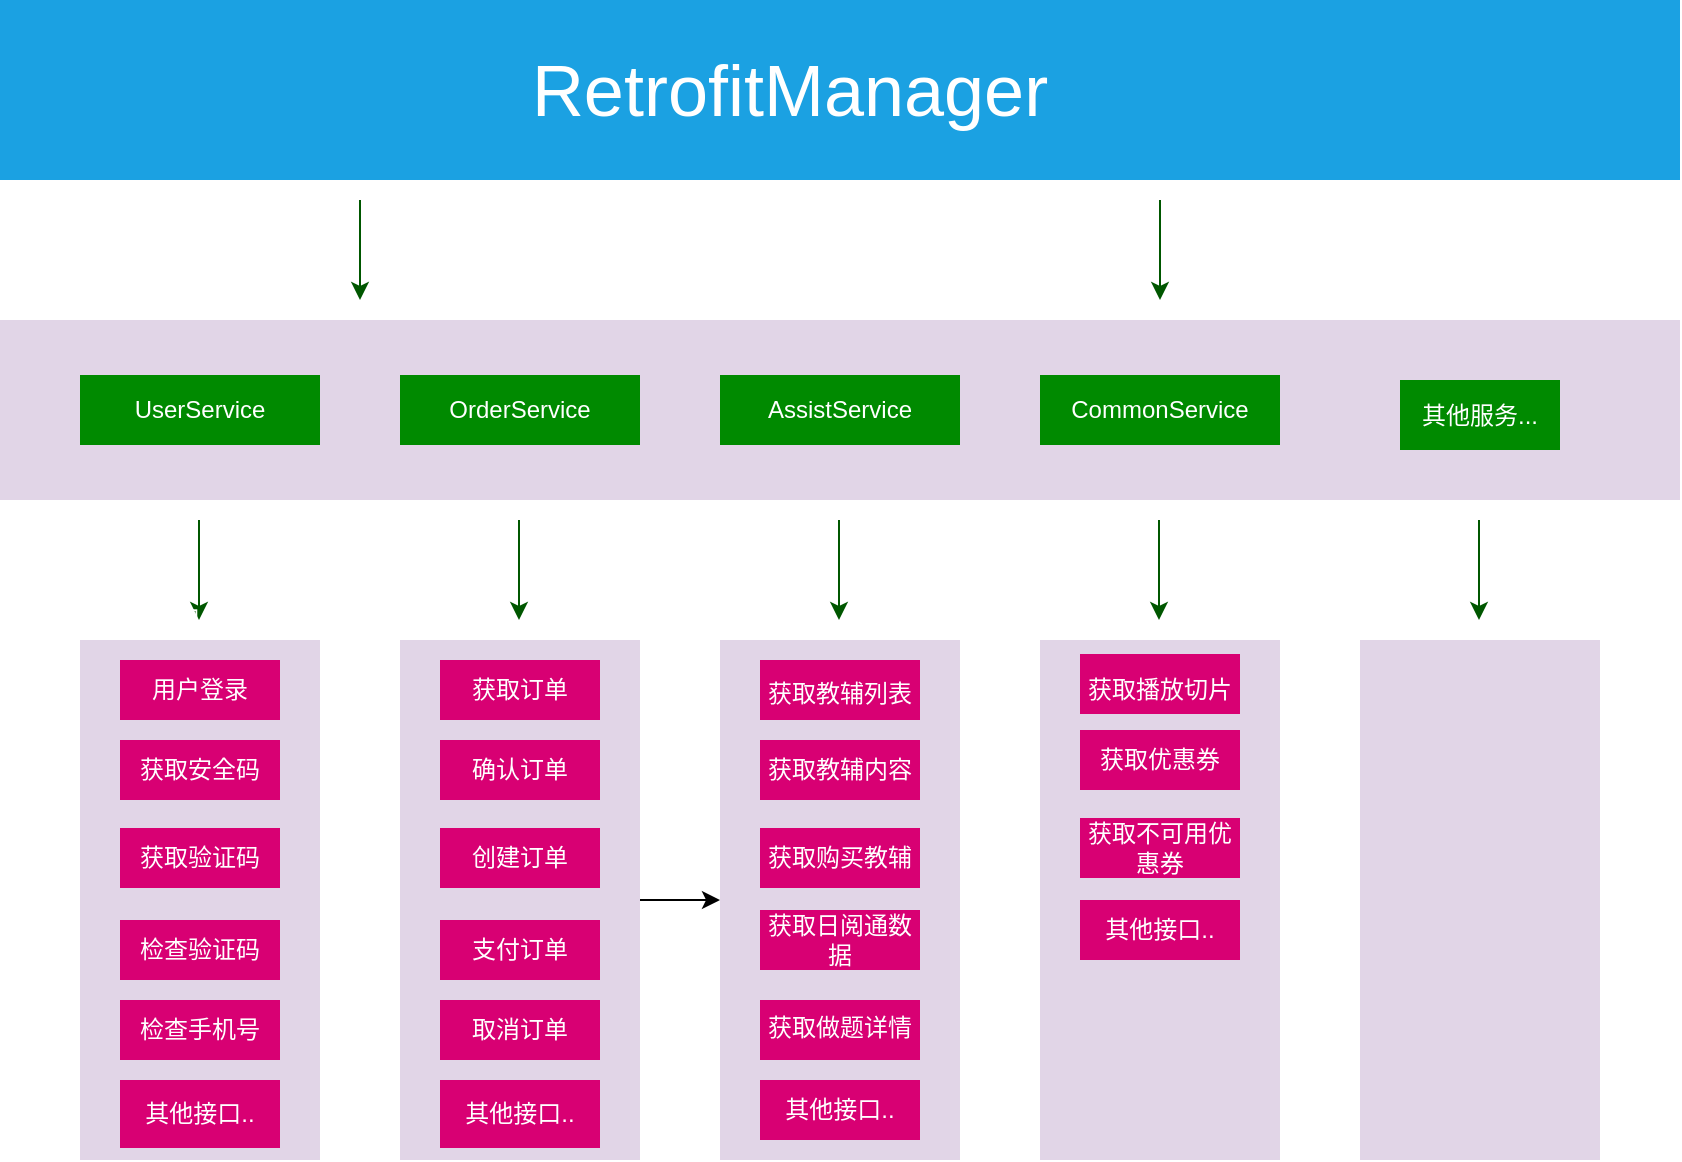 <mxfile version="14.8.2" type="github">
  <diagram id="Ht1M8jgEwFfnCIfOTk4-" name="Page-1">
    <mxGraphModel dx="1372" dy="743" grid="1" gridSize="10" guides="1" tooltips="1" connect="1" arrows="1" fold="1" page="1" pageScale="1" pageWidth="1169" pageHeight="827" math="0" shadow="0">
      <root>
        <mxCell id="0" />
        <mxCell id="1" parent="0" />
        <mxCell id="s-kTB0kEWbQ2VdYI4u_3-1" value="" style="rounded=0;whiteSpace=wrap;html=1;fillColor=#1ba1e2;fontColor=#ffffff;strokeColor=none;" vertex="1" parent="1">
          <mxGeometry x="240" width="840" height="90" as="geometry" />
        </mxCell>
        <mxCell id="s-kTB0kEWbQ2VdYI4u_3-2" value="&lt;font style=&quot;font-size: 36px&quot;&gt;RetrofitManager&lt;/font&gt;" style="text;html=1;strokeColor=none;fillColor=none;align=center;verticalAlign=middle;whiteSpace=wrap;rounded=0;fontColor=#FFFFFF;" vertex="1" parent="1">
          <mxGeometry x="590" y="30" width="90" height="30" as="geometry" />
        </mxCell>
        <mxCell id="s-kTB0kEWbQ2VdYI4u_3-3" value="" style="rounded=0;whiteSpace=wrap;html=1;fillColor=#e1d5e7;strokeColor=none;" vertex="1" parent="1">
          <mxGeometry x="240" y="160" width="840" height="90" as="geometry" />
        </mxCell>
        <mxCell id="s-kTB0kEWbQ2VdYI4u_3-4" value="UserService" style="rounded=0;whiteSpace=wrap;html=1;fillColor=#008a00;fontColor=#ffffff;strokeColor=none;" vertex="1" parent="1">
          <mxGeometry x="280" y="187.5" width="120" height="35" as="geometry" />
        </mxCell>
        <mxCell id="s-kTB0kEWbQ2VdYI4u_3-5" value="CommonService" style="rounded=0;whiteSpace=wrap;html=1;fillColor=#008a00;fontColor=#ffffff;strokeColor=none;" vertex="1" parent="1">
          <mxGeometry x="760" y="187.5" width="120" height="35" as="geometry" />
        </mxCell>
        <mxCell id="s-kTB0kEWbQ2VdYI4u_3-6" value="AssistService" style="rounded=0;whiteSpace=wrap;html=1;fillColor=#008a00;fontColor=#ffffff;strokeColor=none;" vertex="1" parent="1">
          <mxGeometry x="600" y="187.5" width="120" height="35" as="geometry" />
        </mxCell>
        <mxCell id="s-kTB0kEWbQ2VdYI4u_3-7" value="OrderService" style="rounded=0;whiteSpace=wrap;html=1;fillColor=#008a00;fontColor=#ffffff;strokeColor=none;" vertex="1" parent="1">
          <mxGeometry x="440" y="187.5" width="120" height="35" as="geometry" />
        </mxCell>
        <mxCell id="s-kTB0kEWbQ2VdYI4u_3-9" value="&lt;div style=&quot;font-size: 16px&quot;&gt;&lt;br&gt;&lt;/div&gt;" style="rounded=0;whiteSpace=wrap;html=1;align=left;fillColor=#e1d5e7;strokeColor=none;" vertex="1" parent="1">
          <mxGeometry x="280" y="320" width="120" height="260" as="geometry" />
        </mxCell>
        <mxCell id="s-kTB0kEWbQ2VdYI4u_3-10" value="" style="endArrow=classic;html=1;fillColor=#008a00;strokeColor=#005700;" edge="1" parent="1">
          <mxGeometry width="50" height="50" relative="1" as="geometry">
            <mxPoint x="420" y="100" as="sourcePoint" />
            <mxPoint x="420" y="150" as="targetPoint" />
          </mxGeometry>
        </mxCell>
        <mxCell id="s-kTB0kEWbQ2VdYI4u_3-11" value="" style="endArrow=classic;html=1;fillColor=#008a00;strokeColor=#005700;" edge="1" parent="1">
          <mxGeometry width="50" height="50" relative="1" as="geometry">
            <mxPoint x="820" y="100" as="sourcePoint" />
            <mxPoint x="820" y="150" as="targetPoint" />
          </mxGeometry>
        </mxCell>
        <mxCell id="s-kTB0kEWbQ2VdYI4u_3-12" value="" style="endArrow=classic;html=1;fillColor=#008a00;strokeColor=#005700;" edge="1" parent="1">
          <mxGeometry width="50" height="50" relative="1" as="geometry">
            <mxPoint x="339.5" y="260" as="sourcePoint" />
            <mxPoint x="339.5" y="310" as="targetPoint" />
          </mxGeometry>
        </mxCell>
        <mxCell id="s-kTB0kEWbQ2VdYI4u_3-17" value="其他服务..." style="rounded=0;whiteSpace=wrap;html=1;fillColor=#008a00;fontColor=#ffffff;strokeColor=none;" vertex="1" parent="1">
          <mxGeometry x="940" y="190" width="80" height="35" as="geometry" />
        </mxCell>
        <mxCell id="s-kTB0kEWbQ2VdYI4u_3-18" value="用户登录" style="rounded=0;whiteSpace=wrap;html=1;fontColor=#ffffff;fillColor=#d80073;strokeColor=none;" vertex="1" parent="1">
          <mxGeometry x="300" y="330" width="80" height="30" as="geometry" />
        </mxCell>
        <mxCell id="s-kTB0kEWbQ2VdYI4u_3-19" value="用户" style="text;html=1;strokeColor=none;fillColor=none;align=center;verticalAlign=middle;whiteSpace=wrap;rounded=0;fontColor=#FFFFFF;" vertex="1" parent="1">
          <mxGeometry x="320" y="300" width="40" height="20" as="geometry" />
        </mxCell>
        <mxCell id="s-kTB0kEWbQ2VdYI4u_3-20" value="获取安全码" style="rounded=0;whiteSpace=wrap;html=1;fontColor=#ffffff;fillColor=#d80073;strokeColor=none;" vertex="1" parent="1">
          <mxGeometry x="300" y="370" width="80" height="30" as="geometry" />
        </mxCell>
        <mxCell id="s-kTB0kEWbQ2VdYI4u_3-21" value="获取验证码" style="rounded=0;whiteSpace=wrap;html=1;fontColor=#ffffff;fillColor=#d80073;strokeColor=none;" vertex="1" parent="1">
          <mxGeometry x="300" y="414" width="80" height="30" as="geometry" />
        </mxCell>
        <mxCell id="s-kTB0kEWbQ2VdYI4u_3-22" value="检查验证码" style="rounded=0;whiteSpace=wrap;html=1;fontColor=#ffffff;fillColor=#d80073;strokeColor=none;" vertex="1" parent="1">
          <mxGeometry x="300" y="460" width="80" height="30" as="geometry" />
        </mxCell>
        <mxCell id="s-kTB0kEWbQ2VdYI4u_3-23" value="检查手机号" style="rounded=0;whiteSpace=wrap;html=1;fontColor=#ffffff;fillColor=#d80073;strokeColor=none;" vertex="1" parent="1">
          <mxGeometry x="300" y="500" width="80" height="30" as="geometry" />
        </mxCell>
        <mxCell id="s-kTB0kEWbQ2VdYI4u_3-24" value="其他接口.." style="rounded=0;whiteSpace=wrap;html=1;fontColor=#ffffff;fillColor=#d80073;strokeColor=none;" vertex="1" parent="1">
          <mxGeometry x="300" y="540" width="80" height="34" as="geometry" />
        </mxCell>
        <mxCell id="s-kTB0kEWbQ2VdYI4u_3-37" value="" style="edgeStyle=orthogonalEdgeStyle;rounded=0;orthogonalLoop=1;jettySize=auto;html=1;fontColor=#FFFFFF;" edge="1" parent="1" source="s-kTB0kEWbQ2VdYI4u_3-26" target="s-kTB0kEWbQ2VdYI4u_3-27">
          <mxGeometry relative="1" as="geometry" />
        </mxCell>
        <mxCell id="s-kTB0kEWbQ2VdYI4u_3-26" value="&lt;div style=&quot;font-size: 16px&quot;&gt;&lt;br&gt;&lt;/div&gt;" style="rounded=0;whiteSpace=wrap;html=1;align=left;fillColor=#e1d5e7;strokeColor=none;" vertex="1" parent="1">
          <mxGeometry x="440" y="320" width="120" height="260" as="geometry" />
        </mxCell>
        <mxCell id="s-kTB0kEWbQ2VdYI4u_3-27" value="&lt;div style=&quot;font-size: 16px&quot;&gt;&lt;br&gt;&lt;/div&gt;" style="rounded=0;whiteSpace=wrap;html=1;align=left;fillColor=#e1d5e7;strokeColor=none;" vertex="1" parent="1">
          <mxGeometry x="600" y="320" width="120" height="260" as="geometry" />
        </mxCell>
        <mxCell id="s-kTB0kEWbQ2VdYI4u_3-28" value="&lt;div style=&quot;font-size: 16px&quot;&gt;&lt;br&gt;&lt;/div&gt;" style="rounded=0;whiteSpace=wrap;html=1;align=left;fillColor=#e1d5e7;strokeColor=none;" vertex="1" parent="1">
          <mxGeometry x="760" y="320" width="120" height="260" as="geometry" />
        </mxCell>
        <mxCell id="s-kTB0kEWbQ2VdYI4u_3-29" value="&lt;div style=&quot;font-size: 16px&quot;&gt;&lt;br&gt;&lt;/div&gt;" style="rounded=0;whiteSpace=wrap;html=1;align=left;fillColor=#e1d5e7;strokeColor=none;" vertex="1" parent="1">
          <mxGeometry x="920" y="320" width="120" height="260" as="geometry" />
        </mxCell>
        <mxCell id="s-kTB0kEWbQ2VdYI4u_3-30" value="" style="endArrow=classic;html=1;fillColor=#008a00;strokeColor=#005700;" edge="1" parent="1">
          <mxGeometry width="50" height="50" relative="1" as="geometry">
            <mxPoint x="499.5" y="260" as="sourcePoint" />
            <mxPoint x="499.5" y="310" as="targetPoint" />
          </mxGeometry>
        </mxCell>
        <mxCell id="s-kTB0kEWbQ2VdYI4u_3-31" value="" style="endArrow=classic;html=1;fillColor=#008a00;strokeColor=#005700;" edge="1" parent="1">
          <mxGeometry width="50" height="50" relative="1" as="geometry">
            <mxPoint x="659.5" y="260" as="sourcePoint" />
            <mxPoint x="659.5" y="310" as="targetPoint" />
          </mxGeometry>
        </mxCell>
        <mxCell id="s-kTB0kEWbQ2VdYI4u_3-32" value="" style="endArrow=classic;html=1;fillColor=#008a00;strokeColor=#005700;" edge="1" parent="1">
          <mxGeometry width="50" height="50" relative="1" as="geometry">
            <mxPoint x="819.5" y="260" as="sourcePoint" />
            <mxPoint x="819.5" y="310" as="targetPoint" />
          </mxGeometry>
        </mxCell>
        <mxCell id="s-kTB0kEWbQ2VdYI4u_3-33" value="" style="endArrow=classic;html=1;fillColor=#008a00;strokeColor=#005700;" edge="1" parent="1">
          <mxGeometry width="50" height="50" relative="1" as="geometry">
            <mxPoint x="979.5" y="260" as="sourcePoint" />
            <mxPoint x="979.5" y="310" as="targetPoint" />
          </mxGeometry>
        </mxCell>
        <mxCell id="s-kTB0kEWbQ2VdYI4u_3-35" value="&lt;span style=&quot;color: rgba(0 , 0 , 0 , 0) ; font-family: monospace ; font-size: 0px&quot;&gt;获取&lt;/span&gt;" style="rounded=0;whiteSpace=wrap;html=1;fontColor=#ffffff;fillColor=#d80073;strokeColor=none;" vertex="1" parent="1">
          <mxGeometry x="460" y="330" width="80" height="30" as="geometry" />
        </mxCell>
        <mxCell id="s-kTB0kEWbQ2VdYI4u_3-36" value="获取订单" style="text;html=1;strokeColor=none;fillColor=none;align=center;verticalAlign=middle;whiteSpace=wrap;rounded=0;fontColor=#FFFFFF;" vertex="1" parent="1">
          <mxGeometry x="475" y="332" width="50" height="25" as="geometry" />
        </mxCell>
        <mxCell id="s-kTB0kEWbQ2VdYI4u_3-40" value="&lt;span style=&quot;color: rgba(0 , 0 , 0 , 0) ; font-family: monospace ; font-size: 0px&quot;&gt;方法&lt;/span&gt;" style="rounded=0;whiteSpace=wrap;html=1;fontColor=#ffffff;fillColor=#d80073;strokeColor=none;" vertex="1" parent="1">
          <mxGeometry x="460" y="370" width="80" height="30" as="geometry" />
        </mxCell>
        <mxCell id="s-kTB0kEWbQ2VdYI4u_3-41" value="&lt;span style=&quot;color: rgba(0 , 0 , 0 , 0) ; font-family: monospace ; font-size: 0px&quot;&gt;获取&lt;/span&gt;" style="rounded=0;whiteSpace=wrap;html=1;fontColor=#ffffff;fillColor=#d80073;strokeColor=none;" vertex="1" parent="1">
          <mxGeometry x="460" y="414" width="80" height="30" as="geometry" />
        </mxCell>
        <mxCell id="s-kTB0kEWbQ2VdYI4u_3-42" value="&lt;span style=&quot;color: rgba(0 , 0 , 0 , 0) ; font-family: monospace ; font-size: 0px&quot;&gt;获取&lt;/span&gt;" style="rounded=0;whiteSpace=wrap;html=1;fontColor=#ffffff;fillColor=#d80073;strokeColor=none;" vertex="1" parent="1">
          <mxGeometry x="460" y="460" width="80" height="30" as="geometry" />
        </mxCell>
        <mxCell id="s-kTB0kEWbQ2VdYI4u_3-43" value="确认订单" style="text;html=1;strokeColor=none;fillColor=none;align=center;verticalAlign=middle;whiteSpace=wrap;rounded=0;fontColor=#FFFFFF;" vertex="1" parent="1">
          <mxGeometry x="470" y="375" width="60" height="20" as="geometry" />
        </mxCell>
        <mxCell id="s-kTB0kEWbQ2VdYI4u_3-44" value="创建订单" style="text;html=1;strokeColor=none;fillColor=none;align=center;verticalAlign=middle;whiteSpace=wrap;rounded=0;fontColor=#FFFFFF;" vertex="1" parent="1">
          <mxGeometry x="470" y="419" width="60" height="20" as="geometry" />
        </mxCell>
        <mxCell id="s-kTB0kEWbQ2VdYI4u_3-45" value="支付订单" style="text;html=1;strokeColor=none;fillColor=none;align=center;verticalAlign=middle;whiteSpace=wrap;rounded=0;fontColor=#FFFFFF;" vertex="1" parent="1">
          <mxGeometry x="470" y="465" width="60" height="20" as="geometry" />
        </mxCell>
        <mxCell id="s-kTB0kEWbQ2VdYI4u_3-46" value="&lt;span style=&quot;color: rgba(0 , 0 , 0 , 0) ; font-family: monospace ; font-size: 0px&quot;&gt;获取&lt;/span&gt;" style="rounded=0;whiteSpace=wrap;html=1;fontColor=#ffffff;fillColor=#d80073;strokeColor=none;" vertex="1" parent="1">
          <mxGeometry x="460" y="500" width="80" height="30" as="geometry" />
        </mxCell>
        <mxCell id="s-kTB0kEWbQ2VdYI4u_3-47" value="取消订单" style="text;html=1;strokeColor=none;fillColor=none;align=center;verticalAlign=middle;whiteSpace=wrap;rounded=0;fontColor=#FFFFFF;" vertex="1" parent="1">
          <mxGeometry x="470" y="507.5" width="60" height="15" as="geometry" />
        </mxCell>
        <mxCell id="s-kTB0kEWbQ2VdYI4u_3-48" value="其他接口.." style="rounded=0;whiteSpace=wrap;html=1;fontColor=#ffffff;fillColor=#d80073;strokeColor=none;" vertex="1" parent="1">
          <mxGeometry x="460" y="540" width="80" height="34" as="geometry" />
        </mxCell>
        <mxCell id="s-kTB0kEWbQ2VdYI4u_3-49" value="&lt;span style=&quot;color: rgba(0 , 0 , 0 , 0) ; font-family: monospace ; font-size: 0px&quot;&gt;获取&lt;/span&gt;" style="rounded=0;whiteSpace=wrap;html=1;fontColor=#ffffff;fillColor=#d80073;strokeColor=none;" vertex="1" parent="1">
          <mxGeometry x="620" y="330" width="80" height="30" as="geometry" />
        </mxCell>
        <mxCell id="s-kTB0kEWbQ2VdYI4u_3-51" value="Text" style="text;html=1;strokeColor=none;fillColor=none;align=center;verticalAlign=middle;whiteSpace=wrap;rounded=0;fontColor=#FFFFFF;" vertex="1" parent="1">
          <mxGeometry x="680" y="270" width="40" height="20" as="geometry" />
        </mxCell>
        <mxCell id="s-kTB0kEWbQ2VdYI4u_3-53" value="获取教辅列表" style="text;html=1;strokeColor=none;fillColor=none;align=center;verticalAlign=middle;whiteSpace=wrap;rounded=0;fontColor=#FFFFFF;" vertex="1" parent="1">
          <mxGeometry x="620" y="337" width="80" height="20" as="geometry" />
        </mxCell>
        <mxCell id="s-kTB0kEWbQ2VdYI4u_3-55" value="&lt;span style=&quot;color: rgba(0 , 0 , 0 , 0) ; font-family: monospace ; font-size: 0px&quot;&gt;获取&lt;/span&gt;" style="rounded=0;whiteSpace=wrap;html=1;fontColor=#ffffff;fillColor=#d80073;strokeColor=none;" vertex="1" parent="1">
          <mxGeometry x="620" y="370" width="80" height="30" as="geometry" />
        </mxCell>
        <mxCell id="s-kTB0kEWbQ2VdYI4u_3-56" value="获取教辅内容" style="text;html=1;strokeColor=none;fillColor=none;align=center;verticalAlign=middle;whiteSpace=wrap;rounded=0;fontColor=#FFFFFF;" vertex="1" parent="1">
          <mxGeometry x="620" y="375" width="80" height="20" as="geometry" />
        </mxCell>
        <mxCell id="s-kTB0kEWbQ2VdYI4u_3-59" value="&lt;span style=&quot;color: rgba(0 , 0 , 0 , 0) ; font-family: monospace ; font-size: 0px&quot;&gt;获取&lt;/span&gt;" style="rounded=0;whiteSpace=wrap;html=1;fontColor=#ffffff;fillColor=#d80073;strokeColor=none;" vertex="1" parent="1">
          <mxGeometry x="620" y="414" width="80" height="30" as="geometry" />
        </mxCell>
        <mxCell id="s-kTB0kEWbQ2VdYI4u_3-60" value="&lt;span style=&quot;color: rgba(0 , 0 , 0 , 0) ; font-family: monospace ; font-size: 0px&quot;&gt;获取&lt;/span&gt;" style="rounded=0;whiteSpace=wrap;html=1;fontColor=#ffffff;fillColor=#d80073;strokeColor=none;" vertex="1" parent="1">
          <mxGeometry x="620" y="455" width="80" height="30" as="geometry" />
        </mxCell>
        <mxCell id="s-kTB0kEWbQ2VdYI4u_3-61" value="&lt;span style=&quot;color: rgba(0 , 0 , 0 , 0) ; font-family: monospace ; font-size: 0px&quot;&gt;获取&lt;/span&gt;" style="rounded=0;whiteSpace=wrap;html=1;fontColor=#ffffff;fillColor=#d80073;strokeColor=none;" vertex="1" parent="1">
          <mxGeometry x="620" y="500" width="80" height="30" as="geometry" />
        </mxCell>
        <mxCell id="s-kTB0kEWbQ2VdYI4u_3-62" value="&lt;span style=&quot;color: rgba(0 , 0 , 0 , 0) ; font-family: monospace ; font-size: 0px&quot;&gt;获取&lt;/span&gt;" style="rounded=0;whiteSpace=wrap;html=1;fontColor=#ffffff;fillColor=#d80073;strokeColor=none;" vertex="1" parent="1">
          <mxGeometry x="620" y="540" width="80" height="30" as="geometry" />
        </mxCell>
        <mxCell id="s-kTB0kEWbQ2VdYI4u_3-63" value="获取购买教辅" style="text;html=1;strokeColor=none;fillColor=none;align=center;verticalAlign=middle;whiteSpace=wrap;rounded=0;fontColor=#FFFFFF;" vertex="1" parent="1">
          <mxGeometry x="620" y="419" width="80" height="20" as="geometry" />
        </mxCell>
        <mxCell id="s-kTB0kEWbQ2VdYI4u_3-64" value="获取日阅通数据" style="text;html=1;strokeColor=none;fillColor=none;align=center;verticalAlign=middle;whiteSpace=wrap;rounded=0;fontColor=#FFFFFF;" vertex="1" parent="1">
          <mxGeometry x="620" y="460" width="80" height="20" as="geometry" />
        </mxCell>
        <mxCell id="s-kTB0kEWbQ2VdYI4u_3-65" value="获取做题详情" style="text;html=1;strokeColor=none;fillColor=none;align=center;verticalAlign=middle;whiteSpace=wrap;rounded=0;fontColor=#FFFFFF;" vertex="1" parent="1">
          <mxGeometry x="620" y="504" width="80" height="20" as="geometry" />
        </mxCell>
        <mxCell id="s-kTB0kEWbQ2VdYI4u_3-66" value="其他接口.." style="text;html=1;strokeColor=none;fillColor=none;align=center;verticalAlign=middle;whiteSpace=wrap;rounded=0;fontColor=#FFFFFF;" vertex="1" parent="1">
          <mxGeometry x="620" y="545" width="80" height="20" as="geometry" />
        </mxCell>
        <mxCell id="s-kTB0kEWbQ2VdYI4u_3-67" value="&lt;span style=&quot;color: rgba(0 , 0 , 0 , 0) ; font-family: monospace ; font-size: 0px&quot;&gt;获取&lt;/span&gt;" style="rounded=0;whiteSpace=wrap;html=1;fontColor=#ffffff;fillColor=#d80073;strokeColor=none;" vertex="1" parent="1">
          <mxGeometry x="780" y="327" width="80" height="30" as="geometry" />
        </mxCell>
        <mxCell id="s-kTB0kEWbQ2VdYI4u_3-68" value="获取优惠券" style="rounded=0;whiteSpace=wrap;html=1;fontColor=#ffffff;fillColor=#d80073;strokeColor=none;" vertex="1" parent="1">
          <mxGeometry x="780" y="365" width="80" height="30" as="geometry" />
        </mxCell>
        <mxCell id="s-kTB0kEWbQ2VdYI4u_3-69" value="&lt;span style=&quot;color: rgba(0 , 0 , 0 , 0) ; font-family: monospace ; font-size: 0px&quot;&gt;获取&lt;/span&gt;" style="rounded=0;whiteSpace=wrap;html=1;fontColor=#ffffff;fillColor=#d80073;strokeColor=none;" vertex="1" parent="1">
          <mxGeometry x="780" y="409" width="80" height="30" as="geometry" />
        </mxCell>
        <mxCell id="s-kTB0kEWbQ2VdYI4u_3-70" value="&lt;span style=&quot;color: rgba(0 , 0 , 0 , 0) ; font-family: monospace ; font-size: 0px&quot;&gt;其他&lt;/span&gt;" style="rounded=0;whiteSpace=wrap;html=1;fontColor=#ffffff;fillColor=#d80073;strokeColor=none;" vertex="1" parent="1">
          <mxGeometry x="780" y="450" width="80" height="30" as="geometry" />
        </mxCell>
        <mxCell id="s-kTB0kEWbQ2VdYI4u_3-71" value="获取播放切片" style="text;html=1;strokeColor=none;fillColor=none;align=center;verticalAlign=middle;whiteSpace=wrap;rounded=0;fontColor=#FFFFFF;" vertex="1" parent="1">
          <mxGeometry x="780" y="335" width="80" height="20" as="geometry" />
        </mxCell>
        <mxCell id="s-kTB0kEWbQ2VdYI4u_3-74" value="获取不可用优惠券" style="text;html=1;strokeColor=none;fillColor=none;align=center;verticalAlign=middle;whiteSpace=wrap;rounded=0;fontColor=#FFFFFF;" vertex="1" parent="1">
          <mxGeometry x="780" y="414" width="80" height="20" as="geometry" />
        </mxCell>
        <mxCell id="s-kTB0kEWbQ2VdYI4u_3-75" value="其他接口.." style="text;html=1;strokeColor=none;fillColor=none;align=center;verticalAlign=middle;whiteSpace=wrap;rounded=0;fontColor=#FFFFFF;" vertex="1" parent="1">
          <mxGeometry x="780" y="455" width="80" height="20" as="geometry" />
        </mxCell>
      </root>
    </mxGraphModel>
  </diagram>
</mxfile>
